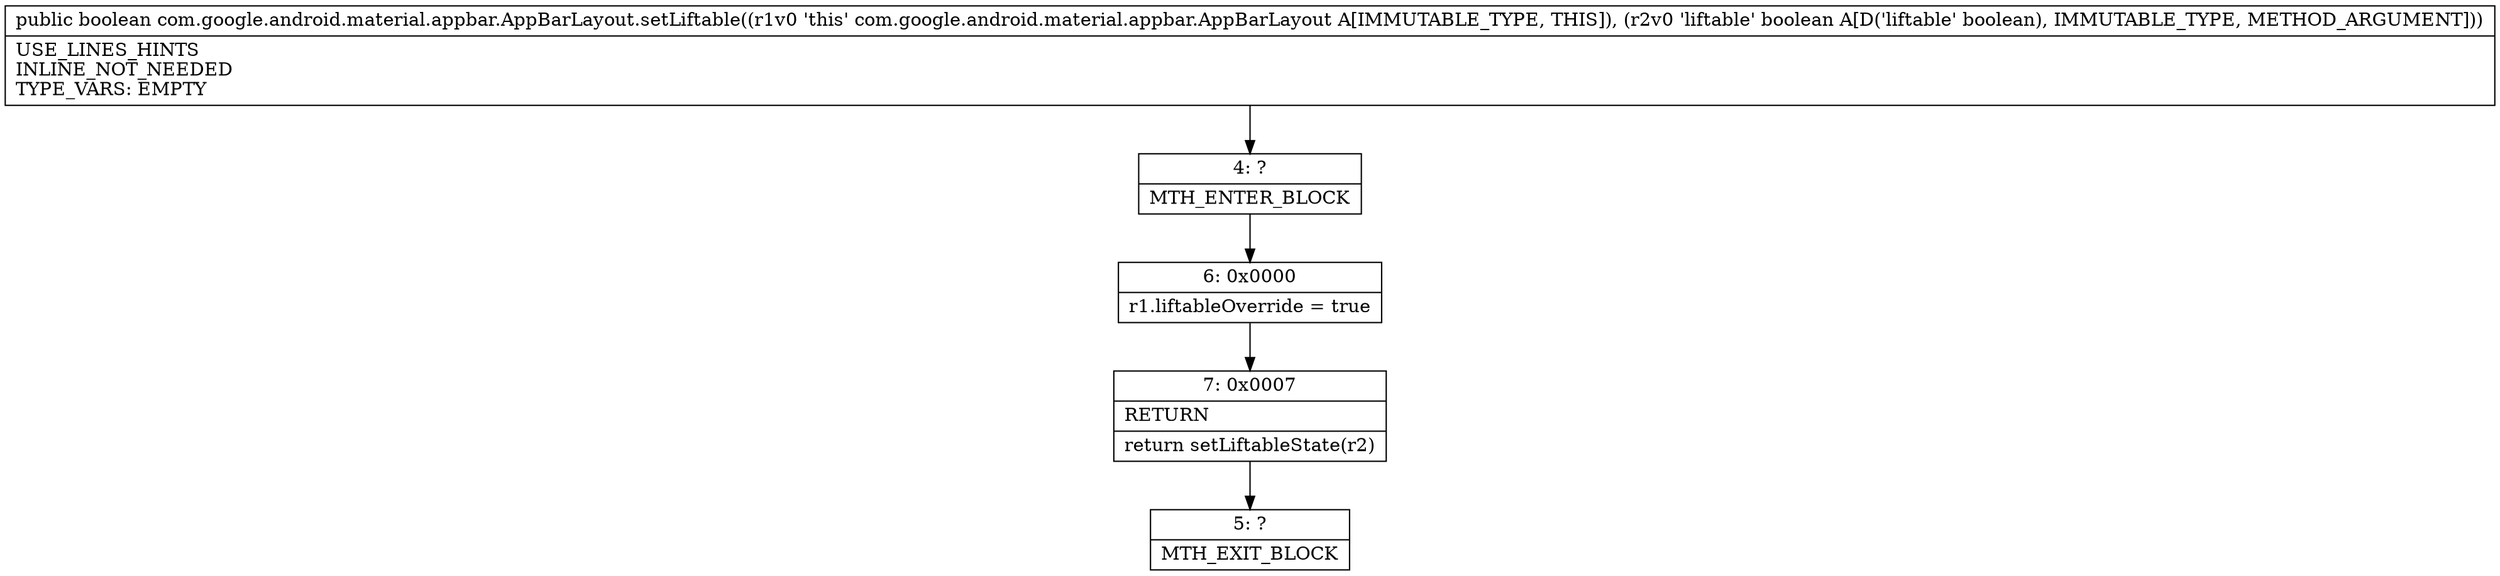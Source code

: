 digraph "CFG forcom.google.android.material.appbar.AppBarLayout.setLiftable(Z)Z" {
Node_4 [shape=record,label="{4\:\ ?|MTH_ENTER_BLOCK\l}"];
Node_6 [shape=record,label="{6\:\ 0x0000|r1.liftableOverride = true\l}"];
Node_7 [shape=record,label="{7\:\ 0x0007|RETURN\l|return setLiftableState(r2)\l}"];
Node_5 [shape=record,label="{5\:\ ?|MTH_EXIT_BLOCK\l}"];
MethodNode[shape=record,label="{public boolean com.google.android.material.appbar.AppBarLayout.setLiftable((r1v0 'this' com.google.android.material.appbar.AppBarLayout A[IMMUTABLE_TYPE, THIS]), (r2v0 'liftable' boolean A[D('liftable' boolean), IMMUTABLE_TYPE, METHOD_ARGUMENT]))  | USE_LINES_HINTS\lINLINE_NOT_NEEDED\lTYPE_VARS: EMPTY\l}"];
MethodNode -> Node_4;Node_4 -> Node_6;
Node_6 -> Node_7;
Node_7 -> Node_5;
}

